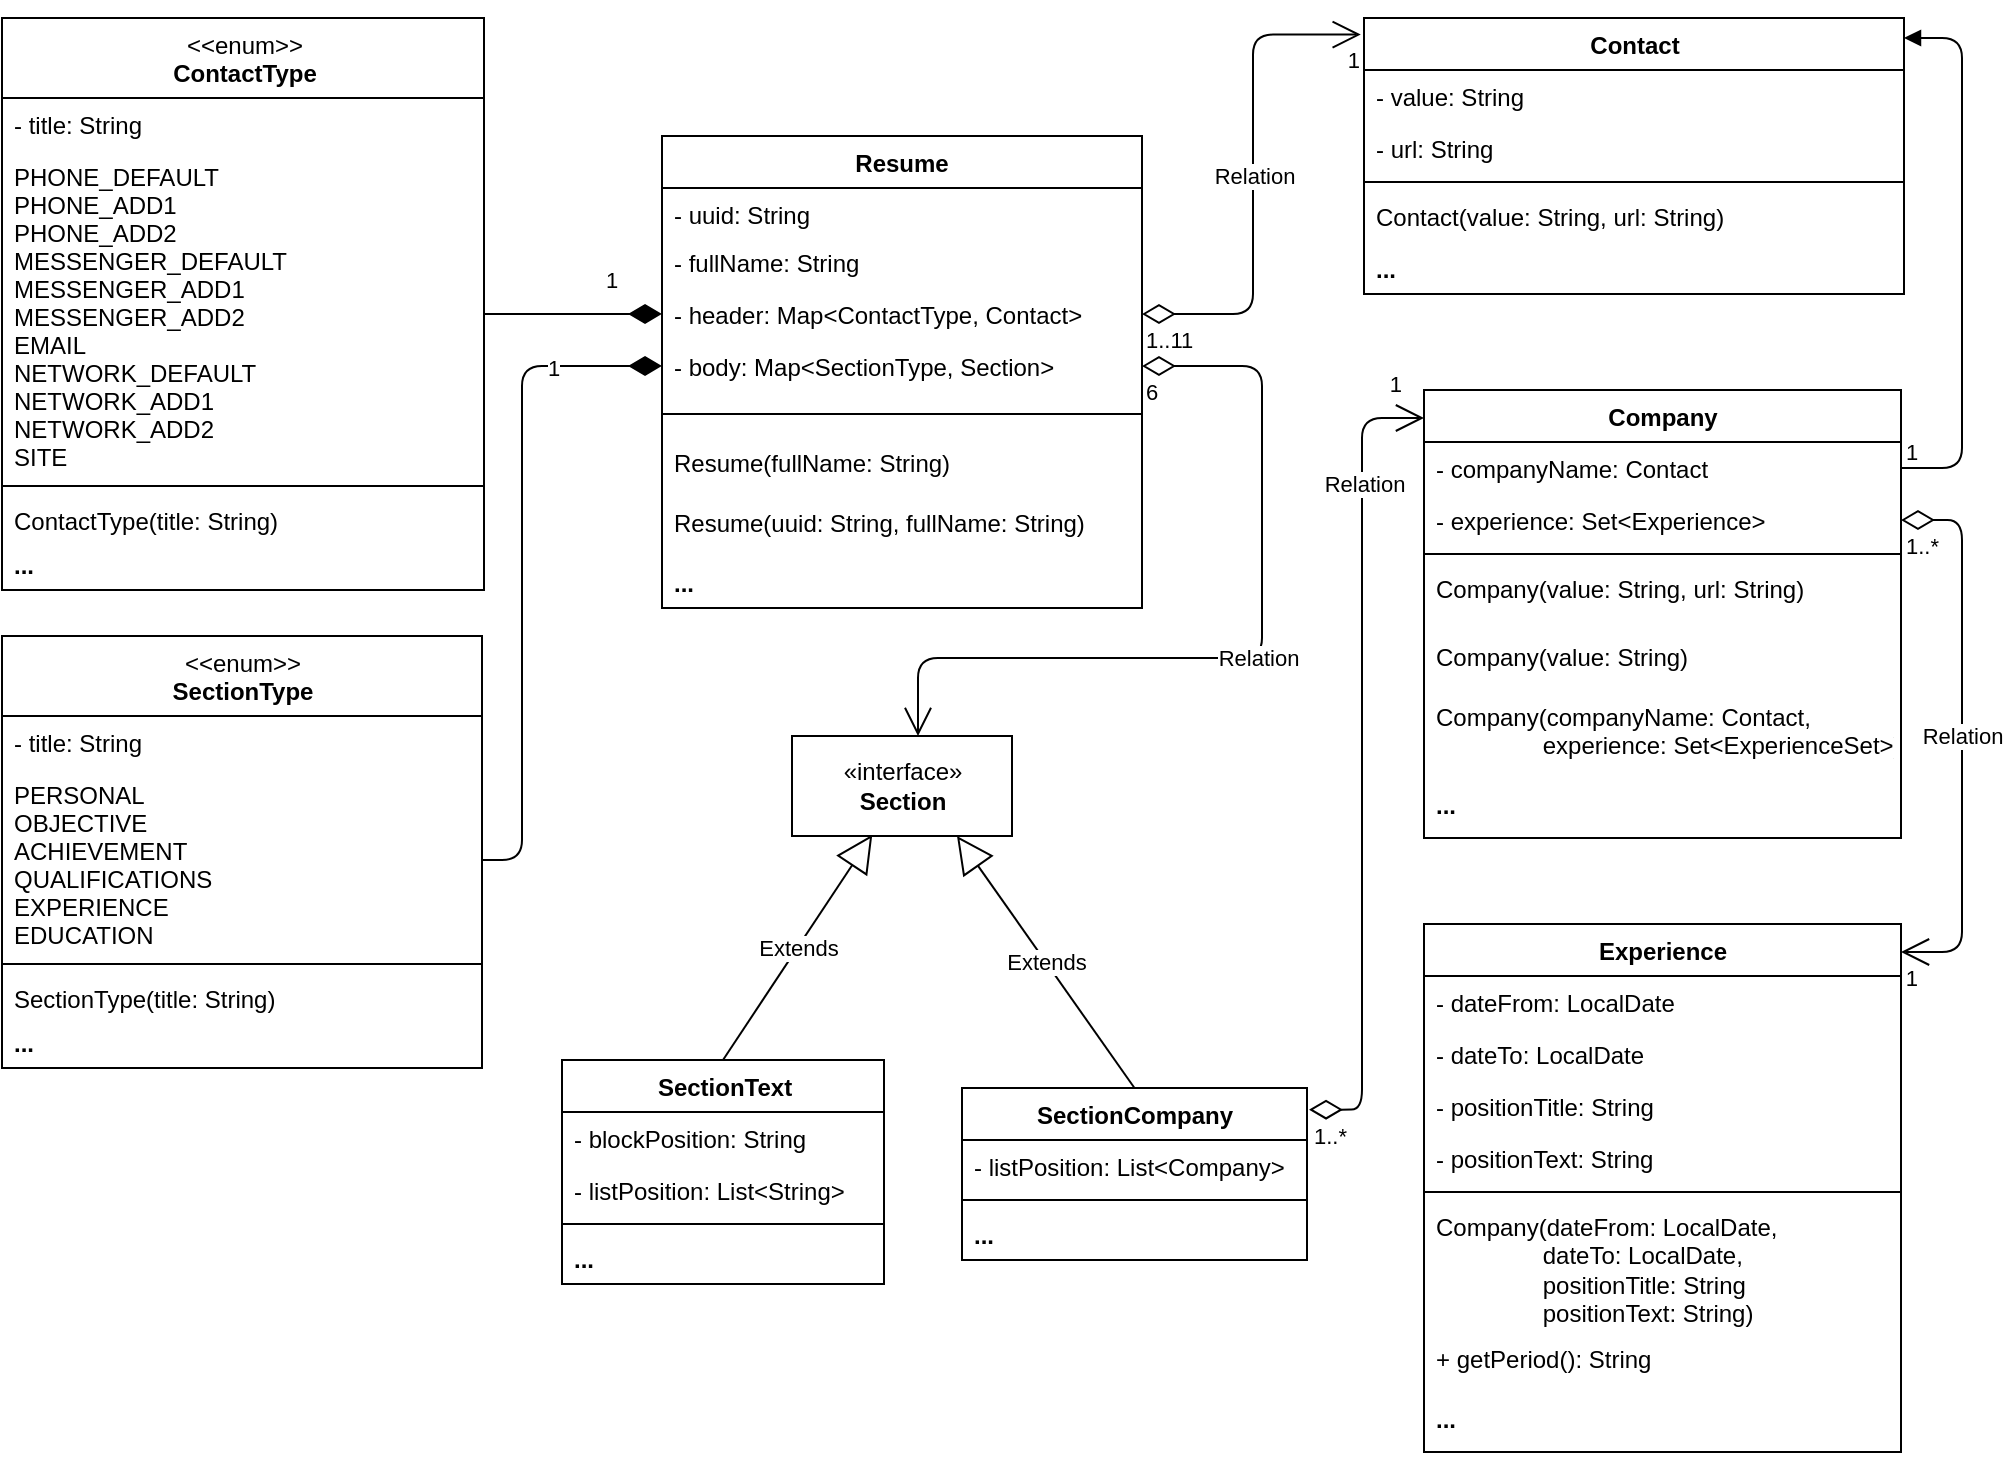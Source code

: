 <mxfile version="15.8.4" type="device"><diagram id="C5RBs43oDa-KdzZeNtuy" name="ModelResume"><mxGraphModel dx="964" dy="689" grid="1" gridSize="10" guides="1" tooltips="1" connect="1" arrows="1" fold="1" page="1" pageScale="1" pageWidth="1169" pageHeight="827" background="none" math="0" shadow="0"><root><mxCell id="WIyWlLk6GJQsqaUBKTNV-0"/><mxCell id="WIyWlLk6GJQsqaUBKTNV-1" parent="WIyWlLk6GJQsqaUBKTNV-0"/><mxCell id="dTCALStiIMGlmmFK-H2M-1" value="Resume" style="swimlane;fontStyle=1;align=center;verticalAlign=top;childLayout=stackLayout;horizontal=1;startSize=26;horizontalStack=0;resizeParent=1;resizeParentMax=0;resizeLast=0;collapsible=1;marginBottom=0;" parent="WIyWlLk6GJQsqaUBKTNV-1" vertex="1"><mxGeometry x="410" y="89" width="240" height="236" as="geometry"><mxRectangle x="90" y="280" width="80" height="26" as="alternateBounds"/></mxGeometry></mxCell><mxCell id="dTCALStiIMGlmmFK-H2M-2" value="- uuid: String&#10;&#10;" style="text;strokeColor=none;fillColor=none;align=left;verticalAlign=top;spacingLeft=4;spacingRight=4;overflow=hidden;rotatable=0;points=[[0,0.5],[1,0.5]];portConstraint=eastwest;" parent="dTCALStiIMGlmmFK-H2M-1" vertex="1"><mxGeometry y="26" width="240" height="24" as="geometry"/></mxCell><mxCell id="dTCALStiIMGlmmFK-H2M-10" value="- fullName: String" style="text;strokeColor=none;fillColor=none;align=left;verticalAlign=top;spacingLeft=4;spacingRight=4;overflow=hidden;rotatable=0;points=[[0,0.5],[1,0.5]];portConstraint=eastwest;" parent="dTCALStiIMGlmmFK-H2M-1" vertex="1"><mxGeometry y="50" width="240" height="26" as="geometry"/></mxCell><mxCell id="dTCALStiIMGlmmFK-H2M-12" value="- header: Map&lt;ContactType, Contact&gt;" style="text;strokeColor=none;fillColor=none;align=left;verticalAlign=top;spacingLeft=4;spacingRight=4;overflow=hidden;rotatable=0;points=[[0,0.5],[1,0.5]];portConstraint=eastwest;" parent="dTCALStiIMGlmmFK-H2M-1" vertex="1"><mxGeometry y="76" width="240" height="26" as="geometry"/></mxCell><mxCell id="dTCALStiIMGlmmFK-H2M-11" value="- body: Map&lt;SectionType, Section&gt;" style="text;strokeColor=none;fillColor=none;align=left;verticalAlign=top;spacingLeft=4;spacingRight=4;overflow=hidden;rotatable=0;points=[[0,0.5],[1,0.5]];portConstraint=eastwest;" parent="dTCALStiIMGlmmFK-H2M-1" vertex="1"><mxGeometry y="102" width="240" height="26" as="geometry"/></mxCell><mxCell id="dTCALStiIMGlmmFK-H2M-3" value="" style="line;strokeWidth=1;fillColor=none;align=left;verticalAlign=middle;spacingTop=-1;spacingLeft=3;spacingRight=3;rotatable=0;labelPosition=right;points=[];portConstraint=eastwest;" parent="dTCALStiIMGlmmFK-H2M-1" vertex="1"><mxGeometry y="128" width="240" height="22" as="geometry"/></mxCell><mxCell id="dTCALStiIMGlmmFK-H2M-52" value="&lt;div style=&quot;text-align: center&quot;&gt;&lt;span style=&quot;text-align: left&quot;&gt;Resume(fullName: String)&lt;/span&gt;&lt;br&gt;&lt;/div&gt;" style="text;strokeColor=none;fillColor=none;align=left;verticalAlign=top;spacingLeft=4;spacingRight=4;overflow=hidden;rotatable=0;points=[[0,0.5],[1,0.5]];portConstraint=eastwest;html=1;" parent="dTCALStiIMGlmmFK-H2M-1" vertex="1"><mxGeometry y="150" width="240" height="30" as="geometry"/></mxCell><mxCell id="dTCALStiIMGlmmFK-H2M-56" value="&lt;div style=&quot;text-align: center&quot;&gt;&lt;span style=&quot;text-align: left&quot;&gt;Resume(uuid: String, fullName: String)&lt;/span&gt;&lt;br&gt;&lt;/div&gt;" style="text;strokeColor=none;fillColor=none;align=left;verticalAlign=top;spacingLeft=4;spacingRight=4;overflow=hidden;rotatable=0;points=[[0,0.5],[1,0.5]];portConstraint=eastwest;html=1;" parent="dTCALStiIMGlmmFK-H2M-1" vertex="1"><mxGeometry y="180" width="240" height="30" as="geometry"/></mxCell><mxCell id="dTCALStiIMGlmmFK-H2M-69" value="..." style="text;strokeColor=none;fillColor=none;align=left;verticalAlign=top;spacingLeft=4;spacingRight=4;overflow=hidden;rotatable=0;points=[[0,0.5],[1,0.5]];portConstraint=eastwest;fontStyle=1" parent="dTCALStiIMGlmmFK-H2M-1" vertex="1"><mxGeometry y="210" width="240" height="26" as="geometry"/></mxCell><mxCell id="dTCALStiIMGlmmFK-H2M-5" value="Relation" style="endArrow=open;html=1;endSize=12;startArrow=diamondThin;startSize=14;startFill=0;edgeStyle=orthogonalEdgeStyle;rounded=1;strokeColor=default;strokeWidth=1;entryX=-0.006;entryY=0.06;entryDx=0;entryDy=0;entryPerimeter=0;" parent="WIyWlLk6GJQsqaUBKTNV-1" source="dTCALStiIMGlmmFK-H2M-12" target="dTCALStiIMGlmmFK-H2M-65" edge="1"><mxGeometry relative="1" as="geometry"><mxPoint x="720" y="110" as="sourcePoint"/><mxPoint x="880" y="110" as="targetPoint"/></mxGeometry></mxCell><mxCell id="dTCALStiIMGlmmFK-H2M-6" value="1..11" style="edgeLabel;resizable=0;html=1;align=left;verticalAlign=top;" parent="dTCALStiIMGlmmFK-H2M-5" connectable="0" vertex="1"><mxGeometry x="-1" relative="1" as="geometry"/></mxCell><mxCell id="dTCALStiIMGlmmFK-H2M-7" value="1" style="edgeLabel;resizable=0;html=1;align=right;verticalAlign=top;" parent="dTCALStiIMGlmmFK-H2M-5" connectable="0" vertex="1"><mxGeometry x="1" relative="1" as="geometry"/></mxCell><mxCell id="dTCALStiIMGlmmFK-H2M-23" value="&lt;span style=&quot;font-weight: normal&quot;&gt;&amp;lt;&amp;lt;enum&amp;gt;&amp;gt;&lt;/span&gt;&lt;br&gt;ContactType" style="swimlane;fontStyle=1;align=center;verticalAlign=top;childLayout=stackLayout;horizontal=1;startSize=40;horizontalStack=0;resizeParent=1;resizeParentMax=0;resizeLast=0;collapsible=1;marginBottom=0;html=1;" parent="WIyWlLk6GJQsqaUBKTNV-1" vertex="1"><mxGeometry x="80" y="30" width="241" height="286" as="geometry"/></mxCell><mxCell id="dTCALStiIMGlmmFK-H2M-24" value="- title: String" style="text;strokeColor=none;fillColor=none;align=left;verticalAlign=top;spacingLeft=4;spacingRight=4;overflow=hidden;rotatable=0;points=[[0,0.5],[1,0.5]];portConstraint=eastwest;" parent="dTCALStiIMGlmmFK-H2M-23" vertex="1"><mxGeometry y="40" width="241" height="26" as="geometry"/></mxCell><mxCell id="dTCALStiIMGlmmFK-H2M-32" value="PHONE_DEFAULT&#10;PHONE_ADD1&#10;PHONE_ADD2&#10;MESSENGER_DEFAULT&#10;MESSENGER_ADD1&#10;MESSENGER_ADD2&#10;EMAIL&#10;NETWORK_DEFAULT&#10;NETWORK_ADD1&#10;NETWORK_ADD2&#10;SITE" style="text;strokeColor=none;fillColor=none;align=left;verticalAlign=top;spacingLeft=4;spacingRight=4;overflow=hidden;rotatable=0;points=[[0,0.5],[1,0.5]];portConstraint=eastwest;" parent="dTCALStiIMGlmmFK-H2M-23" vertex="1"><mxGeometry y="66" width="241" height="164" as="geometry"/></mxCell><mxCell id="dTCALStiIMGlmmFK-H2M-25" value="" style="line;strokeWidth=1;fillColor=none;align=left;verticalAlign=middle;spacingTop=-1;spacingLeft=3;spacingRight=3;rotatable=0;labelPosition=right;points=[];portConstraint=eastwest;" parent="dTCALStiIMGlmmFK-H2M-23" vertex="1"><mxGeometry y="230" width="241" height="8" as="geometry"/></mxCell><mxCell id="dTCALStiIMGlmmFK-H2M-35" value="Contact&lt;span&gt;Type(title: String)&lt;/span&gt;" style="text;strokeColor=none;fillColor=none;align=left;verticalAlign=top;spacingLeft=4;spacingRight=4;overflow=hidden;rotatable=0;points=[[0,0.5],[1,0.5]];portConstraint=eastwest;html=1;" parent="dTCALStiIMGlmmFK-H2M-23" vertex="1"><mxGeometry y="238" width="241" height="22" as="geometry"/></mxCell><mxCell id="dTCALStiIMGlmmFK-H2M-36" value="..." style="text;strokeColor=none;fillColor=none;align=left;verticalAlign=top;spacingLeft=4;spacingRight=4;overflow=hidden;rotatable=0;points=[[0,0.5],[1,0.5]];portConstraint=eastwest;fontStyle=1" parent="dTCALStiIMGlmmFK-H2M-23" vertex="1"><mxGeometry y="260" width="241" height="26" as="geometry"/></mxCell><mxCell id="dTCALStiIMGlmmFK-H2M-37" value="&lt;span style=&quot;font-weight: normal&quot;&gt;&amp;lt;&amp;lt;enum&amp;gt;&amp;gt;&lt;/span&gt;&lt;br&gt;SectionType" style="swimlane;fontStyle=1;align=center;verticalAlign=top;childLayout=stackLayout;horizontal=1;startSize=40;horizontalStack=0;resizeParent=1;resizeParentMax=0;resizeLast=0;collapsible=1;marginBottom=0;html=1;" parent="WIyWlLk6GJQsqaUBKTNV-1" vertex="1"><mxGeometry x="80" y="339" width="240" height="216" as="geometry"/></mxCell><mxCell id="dTCALStiIMGlmmFK-H2M-38" value="- title: String" style="text;strokeColor=none;fillColor=none;align=left;verticalAlign=top;spacingLeft=4;spacingRight=4;overflow=hidden;rotatable=0;points=[[0,0.5],[1,0.5]];portConstraint=eastwest;" parent="dTCALStiIMGlmmFK-H2M-37" vertex="1"><mxGeometry y="40" width="240" height="26" as="geometry"/></mxCell><mxCell id="dTCALStiIMGlmmFK-H2M-39" value="PERSONAL&#10;OBJECTIVE&#10;ACHIEVEMENT&#10;QUALIFICATIONS&#10;EXPERIENCE&#10;EDUCATION" style="text;strokeColor=none;fillColor=none;align=left;verticalAlign=top;spacingLeft=4;spacingRight=4;overflow=hidden;rotatable=0;points=[[0,0.5],[1,0.5]];portConstraint=eastwest;" parent="dTCALStiIMGlmmFK-H2M-37" vertex="1"><mxGeometry y="66" width="240" height="94" as="geometry"/></mxCell><mxCell id="dTCALStiIMGlmmFK-H2M-40" value="" style="line;strokeWidth=1;fillColor=none;align=left;verticalAlign=middle;spacingTop=-1;spacingLeft=3;spacingRight=3;rotatable=0;labelPosition=right;points=[];portConstraint=eastwest;" parent="dTCALStiIMGlmmFK-H2M-37" vertex="1"><mxGeometry y="160" width="240" height="8" as="geometry"/></mxCell><mxCell id="dTCALStiIMGlmmFK-H2M-42" value="&lt;div style=&quot;text-align: center&quot;&gt;&lt;span style=&quot;text-align: left&quot;&gt;SectionType(title: String)&lt;/span&gt;&lt;br&gt;&lt;/div&gt;" style="text;strokeColor=none;fillColor=none;align=left;verticalAlign=top;spacingLeft=4;spacingRight=4;overflow=hidden;rotatable=0;points=[[0,0.5],[1,0.5]];portConstraint=eastwest;html=1;" parent="dTCALStiIMGlmmFK-H2M-37" vertex="1"><mxGeometry y="168" width="240" height="22" as="geometry"/></mxCell><mxCell id="dTCALStiIMGlmmFK-H2M-44" value="..." style="text;strokeColor=none;fillColor=none;align=left;verticalAlign=top;spacingLeft=4;spacingRight=4;overflow=hidden;rotatable=0;points=[[0,0.5],[1,0.5]];portConstraint=eastwest;fontStyle=1" parent="dTCALStiIMGlmmFK-H2M-37" vertex="1"><mxGeometry y="190" width="240" height="26" as="geometry"/></mxCell><mxCell id="dTCALStiIMGlmmFK-H2M-45" value="1" style="endArrow=none;html=1;endSize=12;startArrow=diamondThin;startSize=14;startFill=1;edgeStyle=orthogonalEdgeStyle;align=left;verticalAlign=bottom;rounded=1;strokeColor=default;strokeWidth=1;exitX=0;exitY=0.5;exitDx=0;exitDy=0;endFill=0;" parent="WIyWlLk6GJQsqaUBKTNV-1" source="dTCALStiIMGlmmFK-H2M-11" target="dTCALStiIMGlmmFK-H2M-39" edge="1"><mxGeometry x="-0.651" y="10" relative="1" as="geometry"><mxPoint x="365" y="409" as="sourcePoint"/><mxPoint x="240" y="510" as="targetPoint"/><Array as="points"><mxPoint x="340" y="204"/><mxPoint x="340" y="451"/></Array><mxPoint as="offset"/></mxGeometry></mxCell><mxCell id="dTCALStiIMGlmmFK-H2M-47" value="1" style="endArrow=none;html=1;endSize=12;startArrow=diamondThin;startSize=14;startFill=1;edgeStyle=orthogonalEdgeStyle;align=left;verticalAlign=bottom;rounded=1;strokeColor=default;strokeWidth=1;exitX=0;exitY=0.5;exitDx=0;exitDy=0;entryX=1;entryY=0.5;entryDx=0;entryDy=0;endFill=0;" parent="WIyWlLk6GJQsqaUBKTNV-1" source="dTCALStiIMGlmmFK-H2M-12" target="dTCALStiIMGlmmFK-H2M-32" edge="1"><mxGeometry x="-0.318" y="-8" relative="1" as="geometry"><mxPoint x="365" y="120" as="sourcePoint"/><mxPoint x="310" y="180" as="targetPoint"/><mxPoint as="offset"/></mxGeometry></mxCell><mxCell id="dTCALStiIMGlmmFK-H2M-59" value="Relation" style="endArrow=open;html=1;endSize=12;startArrow=diamondThin;startSize=14;startFill=0;edgeStyle=orthogonalEdgeStyle;rounded=1;strokeColor=default;strokeWidth=1;exitX=1;exitY=0.5;exitDx=0;exitDy=0;" parent="WIyWlLk6GJQsqaUBKTNV-1" source="dTCALStiIMGlmmFK-H2M-11" target="0v4GrgP6k1d6mFalVxj8-2" edge="1"><mxGeometry relative="1" as="geometry"><mxPoint x="700" y="180" as="sourcePoint"/><mxPoint x="538" y="376" as="targetPoint"/><Array as="points"><mxPoint x="710" y="204"/><mxPoint x="710" y="350"/><mxPoint x="538" y="350"/></Array></mxGeometry></mxCell><mxCell id="dTCALStiIMGlmmFK-H2M-60" value="6" style="edgeLabel;resizable=0;html=1;align=left;verticalAlign=top;" parent="dTCALStiIMGlmmFK-H2M-59" connectable="0" vertex="1"><mxGeometry x="-1" relative="1" as="geometry"/></mxCell><mxCell id="dTCALStiIMGlmmFK-H2M-61" value="1" style="edgeLabel;resizable=0;html=1;align=right;verticalAlign=top;" parent="dTCALStiIMGlmmFK-H2M-59" connectable="0" vertex="1"><mxGeometry x="1" relative="1" as="geometry"/></mxCell><mxCell id="dTCALStiIMGlmmFK-H2M-65" value="Contact" style="swimlane;fontStyle=1;align=center;verticalAlign=top;childLayout=stackLayout;horizontal=1;startSize=26;horizontalStack=0;resizeParent=1;resizeParentMax=0;resizeLast=0;collapsible=1;marginBottom=0;strokeColor=default;html=1;" parent="WIyWlLk6GJQsqaUBKTNV-1" vertex="1"><mxGeometry x="761" y="30" width="270" height="138" as="geometry"/></mxCell><mxCell id="dTCALStiIMGlmmFK-H2M-70" value="- value: String" style="text;strokeColor=none;fillColor=none;align=left;verticalAlign=top;spacingLeft=4;spacingRight=4;overflow=hidden;rotatable=0;points=[[0,0.5],[1,0.5]];portConstraint=eastwest;html=1;" parent="dTCALStiIMGlmmFK-H2M-65" vertex="1"><mxGeometry y="26" width="270" height="26" as="geometry"/></mxCell><mxCell id="dTCALStiIMGlmmFK-H2M-71" value="- url: String" style="text;strokeColor=none;fillColor=none;align=left;verticalAlign=top;spacingLeft=4;spacingRight=4;overflow=hidden;rotatable=0;points=[[0,0.5],[1,0.5]];portConstraint=eastwest;html=1;" parent="dTCALStiIMGlmmFK-H2M-65" vertex="1"><mxGeometry y="52" width="270" height="26" as="geometry"/></mxCell><mxCell id="dTCALStiIMGlmmFK-H2M-67" value="" style="line;strokeWidth=1;fillColor=none;align=left;verticalAlign=middle;spacingTop=-1;spacingLeft=3;spacingRight=3;rotatable=0;labelPosition=right;points=[];portConstraint=eastwest;html=1;" parent="dTCALStiIMGlmmFK-H2M-65" vertex="1"><mxGeometry y="78" width="270" height="8" as="geometry"/></mxCell><mxCell id="dTCALStiIMGlmmFK-H2M-68" value="Contact(value: String, url: String)" style="text;strokeColor=none;fillColor=none;align=left;verticalAlign=top;spacingLeft=4;spacingRight=4;overflow=hidden;rotatable=0;points=[[0,0.5],[1,0.5]];portConstraint=eastwest;html=1;" parent="dTCALStiIMGlmmFK-H2M-65" vertex="1"><mxGeometry y="86" width="270" height="26" as="geometry"/></mxCell><mxCell id="dTCALStiIMGlmmFK-H2M-75" value="&lt;b&gt;...&lt;/b&gt;" style="text;strokeColor=none;fillColor=none;align=left;verticalAlign=top;spacingLeft=4;spacingRight=4;overflow=hidden;rotatable=0;points=[[0,0.5],[1,0.5]];portConstraint=eastwest;html=1;" parent="dTCALStiIMGlmmFK-H2M-65" vertex="1"><mxGeometry y="112" width="270" height="26" as="geometry"/></mxCell><mxCell id="dTCALStiIMGlmmFK-H2M-82" value="SectionText" style="swimlane;fontStyle=1;align=center;verticalAlign=top;childLayout=stackLayout;horizontal=1;startSize=26;horizontalStack=0;resizeParent=1;resizeParentMax=0;resizeLast=0;collapsible=1;marginBottom=0;strokeColor=default;html=1;" parent="WIyWlLk6GJQsqaUBKTNV-1" vertex="1"><mxGeometry x="360" y="551" width="161" height="112" as="geometry"/></mxCell><mxCell id="0v4GrgP6k1d6mFalVxj8-1" value="- blockPosition: String" style="text;strokeColor=none;fillColor=none;align=left;verticalAlign=top;spacingLeft=4;spacingRight=4;overflow=hidden;rotatable=0;points=[[0,0.5],[1,0.5]];portConstraint=eastwest;html=1;" vertex="1" parent="dTCALStiIMGlmmFK-H2M-82"><mxGeometry y="26" width="161" height="26" as="geometry"/></mxCell><mxCell id="dTCALStiIMGlmmFK-H2M-86" value="- listPosition: List&amp;lt;String&amp;gt;" style="text;strokeColor=none;fillColor=none;align=left;verticalAlign=top;spacingLeft=4;spacingRight=4;overflow=hidden;rotatable=0;points=[[0,0.5],[1,0.5]];portConstraint=eastwest;html=1;" parent="dTCALStiIMGlmmFK-H2M-82" vertex="1"><mxGeometry y="52" width="161" height="26" as="geometry"/></mxCell><mxCell id="dTCALStiIMGlmmFK-H2M-84" value="" style="line;strokeWidth=1;fillColor=none;align=left;verticalAlign=middle;spacingTop=-1;spacingLeft=3;spacingRight=3;rotatable=0;labelPosition=right;points=[];portConstraint=eastwest;html=1;" parent="dTCALStiIMGlmmFK-H2M-82" vertex="1"><mxGeometry y="78" width="161" height="8" as="geometry"/></mxCell><mxCell id="dTCALStiIMGlmmFK-H2M-87" value="&lt;b&gt;...&lt;/b&gt;" style="text;strokeColor=none;fillColor=none;align=left;verticalAlign=top;spacingLeft=4;spacingRight=4;overflow=hidden;rotatable=0;points=[[0,0.5],[1,0.5]];portConstraint=eastwest;html=1;" parent="dTCALStiIMGlmmFK-H2M-82" vertex="1"><mxGeometry y="86" width="161" height="26" as="geometry"/></mxCell><mxCell id="dTCALStiIMGlmmFK-H2M-104" value="SectionCompany" style="swimlane;fontStyle=1;align=center;verticalAlign=top;childLayout=stackLayout;horizontal=1;startSize=26;horizontalStack=0;resizeParent=1;resizeParentMax=0;resizeLast=0;collapsible=1;marginBottom=0;strokeColor=default;html=1;" parent="WIyWlLk6GJQsqaUBKTNV-1" vertex="1"><mxGeometry x="560" y="565" width="172.5" height="86" as="geometry"/></mxCell><mxCell id="dTCALStiIMGlmmFK-H2M-105" value="- listPosition: List&amp;lt;Company&amp;gt;" style="text;strokeColor=none;fillColor=none;align=left;verticalAlign=top;spacingLeft=4;spacingRight=4;overflow=hidden;rotatable=0;points=[[0,0.5],[1,0.5]];portConstraint=eastwest;html=1;" parent="dTCALStiIMGlmmFK-H2M-104" vertex="1"><mxGeometry y="26" width="172.5" height="26" as="geometry"/></mxCell><mxCell id="dTCALStiIMGlmmFK-H2M-106" value="" style="line;strokeWidth=1;fillColor=none;align=left;verticalAlign=middle;spacingTop=-1;spacingLeft=3;spacingRight=3;rotatable=0;labelPosition=right;points=[];portConstraint=eastwest;html=1;" parent="dTCALStiIMGlmmFK-H2M-104" vertex="1"><mxGeometry y="52" width="172.5" height="8" as="geometry"/></mxCell><mxCell id="dTCALStiIMGlmmFK-H2M-108" value="&lt;b&gt;...&lt;/b&gt;" style="text;strokeColor=none;fillColor=none;align=left;verticalAlign=top;spacingLeft=4;spacingRight=4;overflow=hidden;rotatable=0;points=[[0,0.5],[1,0.5]];portConstraint=eastwest;html=1;" parent="dTCALStiIMGlmmFK-H2M-104" vertex="1"><mxGeometry y="60" width="172.5" height="26" as="geometry"/></mxCell><mxCell id="dTCALStiIMGlmmFK-H2M-110" value="Company" style="swimlane;fontStyle=1;align=center;verticalAlign=top;childLayout=stackLayout;horizontal=1;startSize=26;horizontalStack=0;resizeParent=1;resizeParentMax=0;resizeLast=0;collapsible=1;marginBottom=0;strokeColor=default;html=1;" parent="WIyWlLk6GJQsqaUBKTNV-1" vertex="1"><mxGeometry x="791" y="216" width="238.5" height="224" as="geometry"/></mxCell><mxCell id="dTCALStiIMGlmmFK-H2M-111" value="- companyName: Contact" style="text;strokeColor=none;fillColor=none;align=left;verticalAlign=top;spacingLeft=4;spacingRight=4;overflow=hidden;rotatable=0;points=[[0,0.5],[1,0.5]];portConstraint=eastwest;html=1;" parent="dTCALStiIMGlmmFK-H2M-110" vertex="1"><mxGeometry y="26" width="238.5" height="26" as="geometry"/></mxCell><mxCell id="dTCALStiIMGlmmFK-H2M-118" value="- experience: Set&amp;lt;Experience&amp;gt;" style="text;strokeColor=none;fillColor=none;align=left;verticalAlign=top;spacingLeft=4;spacingRight=4;overflow=hidden;rotatable=0;points=[[0,0.5],[1,0.5]];portConstraint=eastwest;html=1;" parent="dTCALStiIMGlmmFK-H2M-110" vertex="1"><mxGeometry y="52" width="238.5" height="26" as="geometry"/></mxCell><mxCell id="dTCALStiIMGlmmFK-H2M-112" value="" style="line;strokeWidth=1;fillColor=none;align=left;verticalAlign=middle;spacingTop=-1;spacingLeft=3;spacingRight=3;rotatable=0;labelPosition=right;points=[];portConstraint=eastwest;html=1;" parent="dTCALStiIMGlmmFK-H2M-110" vertex="1"><mxGeometry y="78" width="238.5" height="8" as="geometry"/></mxCell><mxCell id="dTCALStiIMGlmmFK-H2M-113" value="Company(value: String, url: String)" style="text;strokeColor=none;fillColor=none;align=left;verticalAlign=top;spacingLeft=4;spacingRight=4;overflow=hidden;rotatable=0;points=[[0,0.5],[1,0.5]];portConstraint=eastwest;html=1;" parent="dTCALStiIMGlmmFK-H2M-110" vertex="1"><mxGeometry y="86" width="238.5" height="34" as="geometry"/></mxCell><mxCell id="0v4GrgP6k1d6mFalVxj8-5" value="Company(value: String)" style="text;strokeColor=none;fillColor=none;align=left;verticalAlign=top;spacingLeft=4;spacingRight=4;overflow=hidden;rotatable=0;points=[[0,0.5],[1,0.5]];portConstraint=eastwest;html=1;" vertex="1" parent="dTCALStiIMGlmmFK-H2M-110"><mxGeometry y="120" width="238.5" height="30" as="geometry"/></mxCell><mxCell id="0v4GrgP6k1d6mFalVxj8-4" value="Company(companyName: Contact,&lt;br&gt;&lt;span style=&quot;white-space: pre&quot;&gt;&#9;&lt;/span&gt;&lt;span style=&quot;white-space: pre&quot;&gt;&#9;&lt;/span&gt;experience: Set&amp;lt;ExperienceSet&amp;gt;)" style="text;strokeColor=none;fillColor=none;align=left;verticalAlign=top;spacingLeft=4;spacingRight=4;overflow=hidden;rotatable=0;points=[[0,0.5],[1,0.5]];portConstraint=eastwest;html=1;" vertex="1" parent="dTCALStiIMGlmmFK-H2M-110"><mxGeometry y="150" width="238.5" height="44" as="geometry"/></mxCell><mxCell id="Jql5WIMoICSw8YWrxN4U-17" value="&lt;b&gt;...&lt;/b&gt;" style="text;strokeColor=none;fillColor=none;align=left;verticalAlign=top;spacingLeft=4;spacingRight=4;overflow=hidden;rotatable=0;points=[[0,0.5],[1,0.5]];portConstraint=eastwest;html=1;" parent="dTCALStiIMGlmmFK-H2M-110" vertex="1"><mxGeometry y="194" width="238.5" height="30" as="geometry"/></mxCell><mxCell id="dTCALStiIMGlmmFK-H2M-116" value="" style="endArrow=block;endFill=1;html=1;edgeStyle=orthogonalEdgeStyle;align=left;verticalAlign=top;rounded=1;strokeColor=default;strokeWidth=1;exitX=1;exitY=0.5;exitDx=0;exitDy=0;" parent="WIyWlLk6GJQsqaUBKTNV-1" source="dTCALStiIMGlmmFK-H2M-111" target="dTCALStiIMGlmmFK-H2M-65" edge="1"><mxGeometry x="-1" relative="1" as="geometry"><mxPoint x="1020" y="240" as="sourcePoint"/><mxPoint x="1190" y="250" as="targetPoint"/><Array as="points"><mxPoint x="1060" y="255"/><mxPoint x="1060" y="40"/></Array></mxGeometry></mxCell><mxCell id="dTCALStiIMGlmmFK-H2M-117" value="1" style="edgeLabel;resizable=0;html=1;align=left;verticalAlign=bottom;strokeColor=default;" parent="dTCALStiIMGlmmFK-H2M-116" connectable="0" vertex="1"><mxGeometry x="-1" relative="1" as="geometry"/></mxCell><mxCell id="dTCALStiIMGlmmFK-H2M-119" value="Relation" style="endArrow=open;html=1;endSize=12;startArrow=diamondThin;startSize=14;startFill=0;edgeStyle=orthogonalEdgeStyle;rounded=1;strokeColor=default;strokeWidth=1;exitX=1.006;exitY=0.126;exitDx=0;exitDy=0;exitPerimeter=0;" parent="WIyWlLk6GJQsqaUBKTNV-1" source="dTCALStiIMGlmmFK-H2M-104" target="dTCALStiIMGlmmFK-H2M-110" edge="1"><mxGeometry x="0.681" relative="1" as="geometry"><mxPoint x="730" y="600" as="sourcePoint"/><mxPoint x="851" y="216" as="targetPoint"/><Array as="points"><mxPoint x="760" y="576"/><mxPoint x="760" y="230"/></Array><mxPoint x="1" as="offset"/></mxGeometry></mxCell><mxCell id="dTCALStiIMGlmmFK-H2M-120" value="1..*" style="edgeLabel;resizable=0;html=1;align=left;verticalAlign=top;" parent="dTCALStiIMGlmmFK-H2M-119" connectable="0" vertex="1"><mxGeometry x="-1" relative="1" as="geometry"/></mxCell><mxCell id="dTCALStiIMGlmmFK-H2M-121" value="1" style="edgeLabel;resizable=0;html=1;align=right;verticalAlign=top;" parent="dTCALStiIMGlmmFK-H2M-119" connectable="0" vertex="1"><mxGeometry x="1" relative="1" as="geometry"><mxPoint x="-11" y="-30" as="offset"/></mxGeometry></mxCell><mxCell id="Jql5WIMoICSw8YWrxN4U-2" value="Experience" style="swimlane;fontStyle=1;align=center;verticalAlign=top;childLayout=stackLayout;horizontal=1;startSize=26;horizontalStack=0;resizeParent=1;resizeParentMax=0;resizeLast=0;collapsible=1;marginBottom=0;strokeColor=default;html=1;" parent="WIyWlLk6GJQsqaUBKTNV-1" vertex="1"><mxGeometry x="791" y="483" width="238.5" height="264" as="geometry"/></mxCell><mxCell id="Jql5WIMoICSw8YWrxN4U-4" value="- dateFrom: LocalDate" style="text;strokeColor=none;fillColor=none;align=left;verticalAlign=top;spacingLeft=4;spacingRight=4;overflow=hidden;rotatable=0;points=[[0,0.5],[1,0.5]];portConstraint=eastwest;html=1;" parent="Jql5WIMoICSw8YWrxN4U-2" vertex="1"><mxGeometry y="26" width="238.5" height="26" as="geometry"/></mxCell><mxCell id="Jql5WIMoICSw8YWrxN4U-5" value="- dateTo: LocalDate" style="text;strokeColor=none;fillColor=none;align=left;verticalAlign=top;spacingLeft=4;spacingRight=4;overflow=hidden;rotatable=0;points=[[0,0.5],[1,0.5]];portConstraint=eastwest;html=1;" parent="Jql5WIMoICSw8YWrxN4U-2" vertex="1"><mxGeometry y="52" width="238.5" height="26" as="geometry"/></mxCell><mxCell id="Jql5WIMoICSw8YWrxN4U-6" value="- positionTitle: String" style="text;strokeColor=none;fillColor=none;align=left;verticalAlign=top;spacingLeft=4;spacingRight=4;overflow=hidden;rotatable=0;points=[[0,0.5],[1,0.5]];portConstraint=eastwest;html=1;" parent="Jql5WIMoICSw8YWrxN4U-2" vertex="1"><mxGeometry y="78" width="238.5" height="26" as="geometry"/></mxCell><mxCell id="Jql5WIMoICSw8YWrxN4U-7" value="- positionText: String" style="text;strokeColor=none;fillColor=none;align=left;verticalAlign=top;spacingLeft=4;spacingRight=4;overflow=hidden;rotatable=0;points=[[0,0.5],[1,0.5]];portConstraint=eastwest;html=1;" parent="Jql5WIMoICSw8YWrxN4U-2" vertex="1"><mxGeometry y="104" width="238.5" height="26" as="geometry"/></mxCell><mxCell id="Jql5WIMoICSw8YWrxN4U-8" value="" style="line;strokeWidth=1;fillColor=none;align=left;verticalAlign=middle;spacingTop=-1;spacingLeft=3;spacingRight=3;rotatable=0;labelPosition=right;points=[];portConstraint=eastwest;html=1;" parent="Jql5WIMoICSw8YWrxN4U-2" vertex="1"><mxGeometry y="130" width="238.5" height="8" as="geometry"/></mxCell><mxCell id="Jql5WIMoICSw8YWrxN4U-9" value="Company(dateFrom: LocalDate,&lt;br&gt;&lt;span&gt;&#9;&lt;/span&gt;&lt;span&gt;&#9;&lt;/span&gt;&lt;span&gt;&#9;&lt;/span&gt;&lt;span&gt;&#9;&lt;/span&gt;&lt;span style=&quot;white-space: pre&quot;&gt;&#9;&lt;/span&gt;&lt;span style=&quot;white-space: pre&quot;&gt;&#9;&lt;/span&gt;dateTo: LocalDate,&lt;br&gt;&lt;span&gt;&#9;&lt;/span&gt;&lt;span&gt;&#9;&lt;/span&gt;&lt;span&gt;&#9;&lt;/span&gt;&lt;span&gt;&#9;&lt;/span&gt;&lt;span style=&quot;white-space: pre&quot;&gt;&#9;&lt;/span&gt;&lt;span style=&quot;white-space: pre&quot;&gt;&#9;&lt;/span&gt;positionTitle: String&lt;br&gt;&lt;span&gt;&#9;&lt;/span&gt;&lt;span&gt;&#9;&lt;/span&gt;&lt;span style=&quot;white-space: pre&quot;&gt;&#9;&lt;/span&gt;&lt;span style=&quot;white-space: pre&quot;&gt;&#9;&lt;/span&gt;positionText: String)" style="text;strokeColor=none;fillColor=none;align=left;verticalAlign=top;spacingLeft=4;spacingRight=4;overflow=hidden;rotatable=0;points=[[0,0.5],[1,0.5]];portConstraint=eastwest;html=1;" parent="Jql5WIMoICSw8YWrxN4U-2" vertex="1"><mxGeometry y="138" width="238.5" height="66" as="geometry"/></mxCell><mxCell id="dTCALStiIMGlmmFK-H2M-131" value="+ getPeriod(): String" style="text;strokeColor=none;fillColor=none;align=left;verticalAlign=top;spacingLeft=4;spacingRight=4;overflow=hidden;rotatable=0;points=[[0,0.5],[1,0.5]];portConstraint=eastwest;html=1;" parent="Jql5WIMoICSw8YWrxN4U-2" vertex="1"><mxGeometry y="204" width="238.5" height="30" as="geometry"/></mxCell><mxCell id="Jql5WIMoICSw8YWrxN4U-18" value="&lt;b&gt;...&lt;/b&gt;" style="text;strokeColor=none;fillColor=none;align=left;verticalAlign=top;spacingLeft=4;spacingRight=4;overflow=hidden;rotatable=0;points=[[0,0.5],[1,0.5]];portConstraint=eastwest;html=1;" parent="Jql5WIMoICSw8YWrxN4U-2" vertex="1"><mxGeometry y="234" width="238.5" height="30" as="geometry"/></mxCell><mxCell id="Jql5WIMoICSw8YWrxN4U-11" value="Relation" style="endArrow=open;html=1;endSize=12;startArrow=diamondThin;startSize=14;startFill=0;edgeStyle=orthogonalEdgeStyle;rounded=1;strokeColor=default;strokeWidth=1;exitX=1;exitY=0.5;exitDx=0;exitDy=0;" parent="WIyWlLk6GJQsqaUBKTNV-1" source="dTCALStiIMGlmmFK-H2M-118" target="Jql5WIMoICSw8YWrxN4U-2" edge="1"><mxGeometry relative="1" as="geometry"><mxPoint x="1029.5" y="286.72" as="sourcePoint"/><mxPoint x="1020" y="417" as="targetPoint"/><Array as="points"><mxPoint x="1060" y="281"/><mxPoint x="1060" y="497"/></Array></mxGeometry></mxCell><mxCell id="Jql5WIMoICSw8YWrxN4U-12" value="1..*" style="edgeLabel;resizable=0;html=1;align=left;verticalAlign=top;" parent="Jql5WIMoICSw8YWrxN4U-11" connectable="0" vertex="1"><mxGeometry x="-1" relative="1" as="geometry"/></mxCell><mxCell id="Jql5WIMoICSw8YWrxN4U-13" value="1" style="edgeLabel;resizable=0;html=1;align=right;verticalAlign=top;" parent="Jql5WIMoICSw8YWrxN4U-11" connectable="0" vertex="1"><mxGeometry x="1" relative="1" as="geometry"><mxPoint x="9" as="offset"/></mxGeometry></mxCell><mxCell id="RB9GQx9-vvJhAbWEmLm_-0" value="Extends" style="endArrow=block;endSize=16;endFill=0;html=1;rounded=0;entryX=0.365;entryY=0.988;entryDx=0;entryDy=0;entryPerimeter=0;exitX=0.5;exitY=0;exitDx=0;exitDy=0;" parent="WIyWlLk6GJQsqaUBKTNV-1" source="dTCALStiIMGlmmFK-H2M-82" target="0v4GrgP6k1d6mFalVxj8-2" edge="1"><mxGeometry width="160" relative="1" as="geometry"><mxPoint x="380" y="500" as="sourcePoint"/><mxPoint x="484.89" y="488.988" as="targetPoint"/></mxGeometry></mxCell><mxCell id="RB9GQx9-vvJhAbWEmLm_-1" value="Extends" style="endArrow=block;endSize=16;endFill=0;html=1;rounded=0;exitX=0.5;exitY=0;exitDx=0;exitDy=0;entryX=0.75;entryY=1;entryDx=0;entryDy=0;" parent="WIyWlLk6GJQsqaUBKTNV-1" source="dTCALStiIMGlmmFK-H2M-104" target="0v4GrgP6k1d6mFalVxj8-2" edge="1"><mxGeometry width="160" relative="1" as="geometry"><mxPoint x="331.482" y="596.986" as="sourcePoint"/><mxPoint x="575.05" y="489.612" as="targetPoint"/></mxGeometry></mxCell><mxCell id="0v4GrgP6k1d6mFalVxj8-2" value="«interface»&lt;br&gt;&lt;b&gt;Section&lt;/b&gt;" style="html=1;" vertex="1" parent="WIyWlLk6GJQsqaUBKTNV-1"><mxGeometry x="475" y="389" width="110" height="50" as="geometry"/></mxCell></root></mxGraphModel></diagram></mxfile>